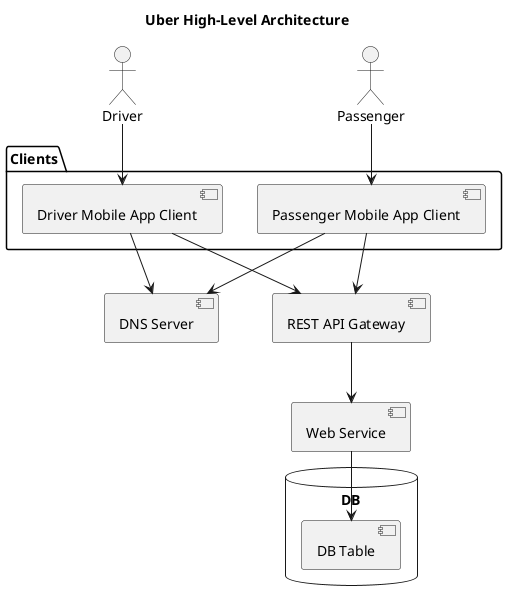 @startuml uber_high_level_system_design
title Uber High-Level Architecture
actor Driver
actor Passenger
top to bottom direction

package "Clients" {
    Driver --> [Driver Mobile App Client]
    Passenger --> [Passenger Mobile App Client]
}

[Driver Mobile App Client] --> [DNS Server]
[Passenger Mobile App Client] --> [DNS Server]

[Driver Mobile App Client] --> [REST API Gateway]
[Passenger Mobile App Client] --> [REST API Gateway]

[REST API Gateway] --> [Web Service]

database "DB" {
    [Web Service] --> [DB Table]
}
@enduml
